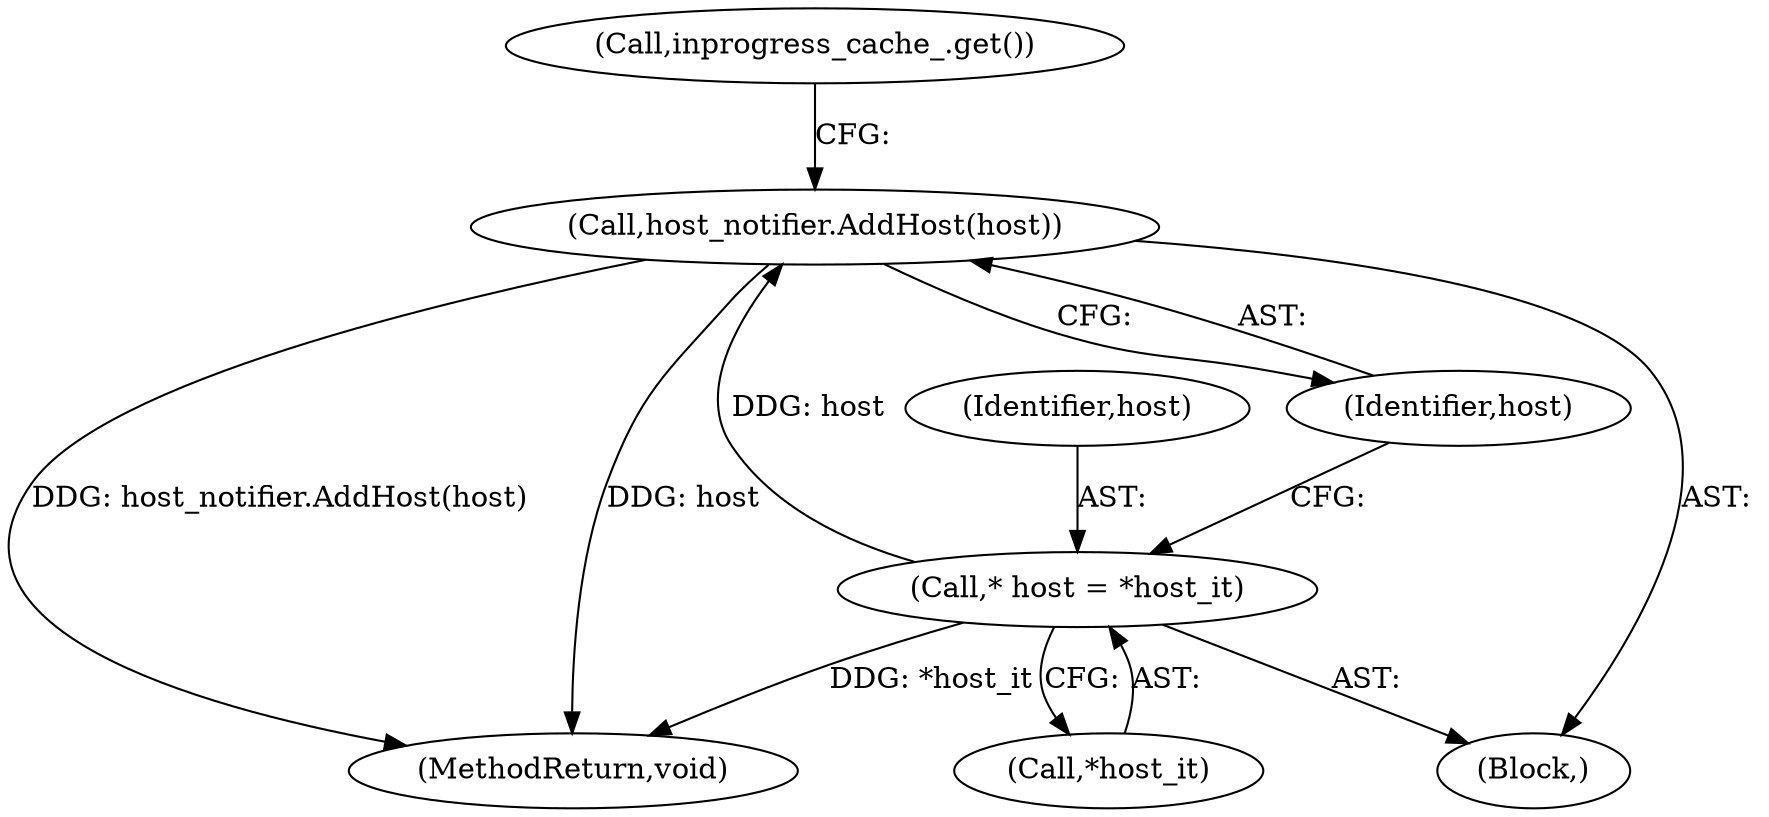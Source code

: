 digraph "0_Chrome_e5c298b780737c53fa9aae44d6fef522931d88b0@pointer" {
"1000214" [label="(Call,host_notifier.AddHost(host))"];
"1000210" [label="(Call,* host = *host_it)"];
"1000214" [label="(Call,host_notifier.AddHost(host))"];
"1000211" [label="(Identifier,host)"];
"1000210" [label="(Call,* host = *host_it)"];
"1000215" [label="(Identifier,host)"];
"1000274" [label="(MethodReturn,void)"];
"1000212" [label="(Call,*host_it)"];
"1000208" [label="(Block,)"];
"1000217" [label="(Call,inprogress_cache_.get())"];
"1000214" -> "1000208"  [label="AST: "];
"1000214" -> "1000215"  [label="CFG: "];
"1000215" -> "1000214"  [label="AST: "];
"1000217" -> "1000214"  [label="CFG: "];
"1000214" -> "1000274"  [label="DDG: host_notifier.AddHost(host)"];
"1000214" -> "1000274"  [label="DDG: host"];
"1000210" -> "1000214"  [label="DDG: host"];
"1000210" -> "1000208"  [label="AST: "];
"1000210" -> "1000212"  [label="CFG: "];
"1000211" -> "1000210"  [label="AST: "];
"1000212" -> "1000210"  [label="AST: "];
"1000215" -> "1000210"  [label="CFG: "];
"1000210" -> "1000274"  [label="DDG: *host_it"];
}
